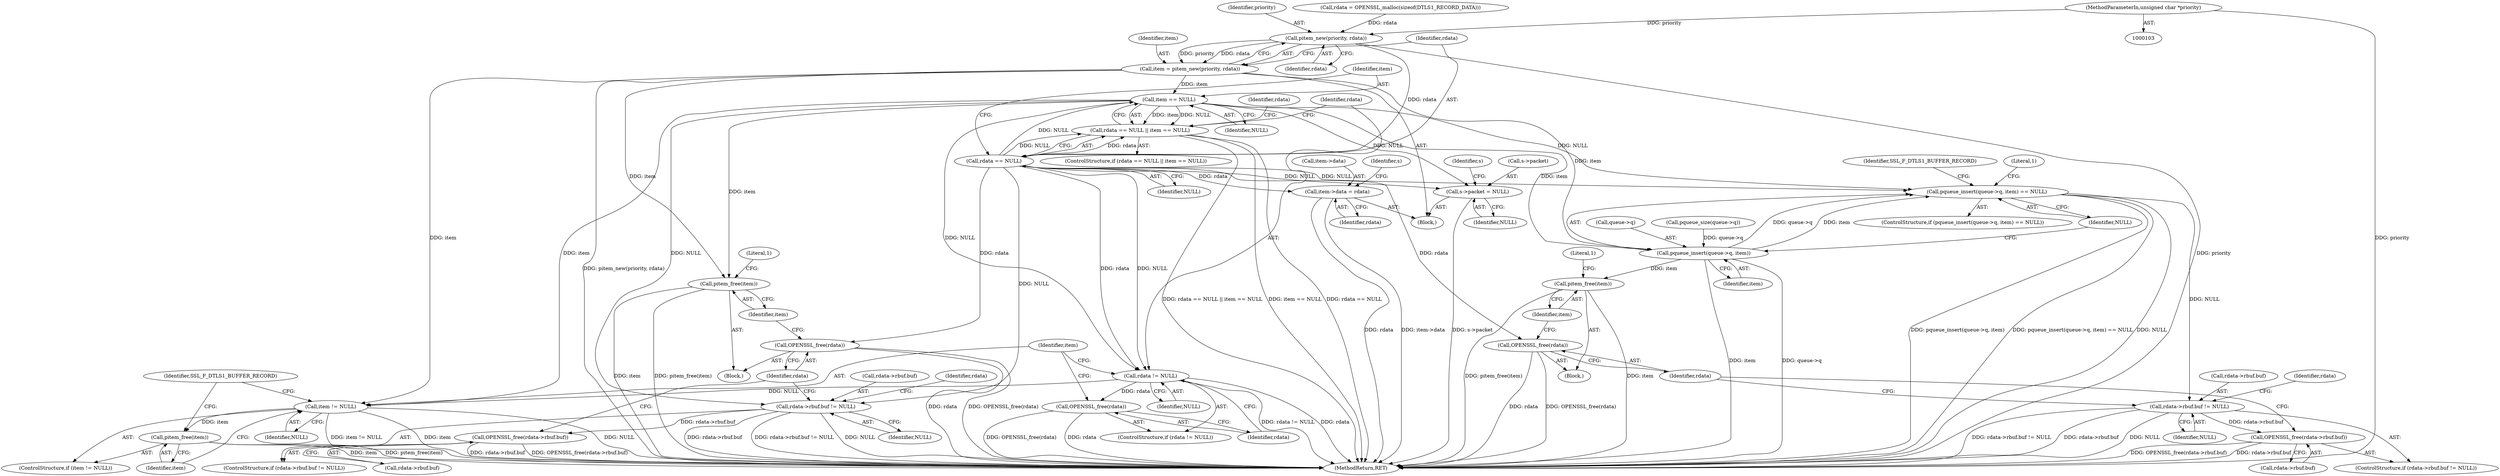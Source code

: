 digraph "0_openssl_103b171d8fc282ef435f8de9afbf7782e312961f@pointer" {
"1000106" [label="(MethodParameterIn,unsigned char *priority)"];
"1000126" [label="(Call,pitem_new(priority, rdata))"];
"1000124" [label="(Call,item = pitem_new(priority, rdata))"];
"1000134" [label="(Call,item == NULL)"];
"1000130" [label="(Call,rdata == NULL || item == NULL)"];
"1000139" [label="(Call,rdata != NULL)"];
"1000142" [label="(Call,OPENSSL_free(rdata))"];
"1000145" [label="(Call,item != NULL)"];
"1000148" [label="(Call,pitem_free(item))"];
"1000229" [label="(Call,s->packet = NULL)"];
"1000268" [label="(Call,rdata->rbuf.buf != NULL)"];
"1000275" [label="(Call,OPENSSL_free(rdata->rbuf.buf))"];
"1000283" [label="(Call,pitem_free(item))"];
"1000290" [label="(Call,pqueue_insert(queue->q, item))"];
"1000289" [label="(Call,pqueue_insert(queue->q, item) == NULL)"];
"1000301" [label="(Call,rdata->rbuf.buf != NULL)"];
"1000308" [label="(Call,OPENSSL_free(rdata->rbuf.buf))"];
"1000316" [label="(Call,pitem_free(item))"];
"1000131" [label="(Call,rdata == NULL)"];
"1000195" [label="(Call,item->data = rdata)"];
"1000281" [label="(Call,OPENSSL_free(rdata))"];
"1000314" [label="(Call,OPENSSL_free(rdata))"];
"1000268" [label="(Call,rdata->rbuf.buf != NULL)"];
"1000130" [label="(Call,rdata == NULL || item == NULL)"];
"1000307" [label="(Identifier,NULL)"];
"1000142" [label="(Call,OPENSSL_free(rdata))"];
"1000274" [label="(Identifier,NULL)"];
"1000283" [label="(Call,pitem_free(item))"];
"1000125" [label="(Identifier,item)"];
"1000138" [label="(ControlStructure,if (rdata != NULL))"];
"1000308" [label="(Call,OPENSSL_free(rdata->rbuf.buf))"];
"1000106" [label="(MethodParameterIn,unsigned char *priority)"];
"1000145" [label="(Call,item != NULL)"];
"1000267" [label="(ControlStructure,if (rdata->rbuf.buf != NULL))"];
"1000291" [label="(Call,queue->q)"];
"1000302" [label="(Call,rdata->rbuf.buf)"];
"1000199" [label="(Identifier,rdata)"];
"1000151" [label="(Identifier,SSL_F_DTLS1_BUFFER_RECORD)"];
"1000315" [label="(Identifier,rdata)"];
"1000157" [label="(Identifier,rdata)"];
"1000278" [label="(Identifier,rdata)"];
"1000288" [label="(ControlStructure,if (pqueue_insert(queue->q, item) == NULL))"];
"1000136" [label="(Identifier,NULL)"];
"1000298" [label="(Identifier,SSL_F_DTLS1_BUFFER_RECORD)"];
"1000295" [label="(Identifier,NULL)"];
"1000144" [label="(ControlStructure,if (item != NULL))"];
"1000196" [label="(Call,item->data)"];
"1000127" [label="(Identifier,priority)"];
"1000275" [label="(Call,OPENSSL_free(rdata->rbuf.buf))"];
"1000119" [label="(Call,rdata = OPENSSL_malloc(sizeof(DTLS1_RECORD_DATA)))"];
"1000124" [label="(Call,item = pitem_new(priority, rdata))"];
"1000236" [label="(Identifier,s)"];
"1000284" [label="(Identifier,item)"];
"1000141" [label="(Identifier,NULL)"];
"1000311" [label="(Identifier,rdata)"];
"1000133" [label="(Identifier,NULL)"];
"1000135" [label="(Identifier,item)"];
"1000323" [label="(MethodReturn,RET)"];
"1000230" [label="(Call,s->packet)"];
"1000276" [label="(Call,rdata->rbuf.buf)"];
"1000129" [label="(ControlStructure,if (rdata == NULL || item == NULL))"];
"1000300" [label="(ControlStructure,if (rdata->rbuf.buf != NULL))"];
"1000147" [label="(Identifier,NULL)"];
"1000322" [label="(Literal,1)"];
"1000320" [label="(Literal,1)"];
"1000131" [label="(Call,rdata == NULL)"];
"1000301" [label="(Call,rdata->rbuf.buf != NULL)"];
"1000281" [label="(Call,OPENSSL_free(rdata))"];
"1000263" [label="(Block,)"];
"1000112" [label="(Call,pqueue_size(queue->q))"];
"1000269" [label="(Call,rdata->rbuf.buf)"];
"1000128" [label="(Identifier,rdata)"];
"1000282" [label="(Identifier,rdata)"];
"1000294" [label="(Identifier,item)"];
"1000149" [label="(Identifier,item)"];
"1000287" [label="(Literal,1)"];
"1000204" [label="(Identifier,s)"];
"1000195" [label="(Call,item->data = rdata)"];
"1000289" [label="(Call,pqueue_insert(queue->q, item) == NULL)"];
"1000317" [label="(Identifier,item)"];
"1000107" [label="(Block,)"];
"1000134" [label="(Call,item == NULL)"];
"1000233" [label="(Identifier,NULL)"];
"1000296" [label="(Block,)"];
"1000316" [label="(Call,pitem_free(item))"];
"1000148" [label="(Call,pitem_free(item))"];
"1000139" [label="(Call,rdata != NULL)"];
"1000143" [label="(Identifier,rdata)"];
"1000126" [label="(Call,pitem_new(priority, rdata))"];
"1000146" [label="(Identifier,item)"];
"1000132" [label="(Identifier,rdata)"];
"1000309" [label="(Call,rdata->rbuf.buf)"];
"1000229" [label="(Call,s->packet = NULL)"];
"1000314" [label="(Call,OPENSSL_free(rdata))"];
"1000140" [label="(Identifier,rdata)"];
"1000290" [label="(Call,pqueue_insert(queue->q, item))"];
"1000106" -> "1000103"  [label="AST: "];
"1000106" -> "1000323"  [label="DDG: priority"];
"1000106" -> "1000126"  [label="DDG: priority"];
"1000126" -> "1000124"  [label="AST: "];
"1000126" -> "1000128"  [label="CFG: "];
"1000127" -> "1000126"  [label="AST: "];
"1000128" -> "1000126"  [label="AST: "];
"1000124" -> "1000126"  [label="CFG: "];
"1000126" -> "1000323"  [label="DDG: priority"];
"1000126" -> "1000124"  [label="DDG: priority"];
"1000126" -> "1000124"  [label="DDG: rdata"];
"1000119" -> "1000126"  [label="DDG: rdata"];
"1000126" -> "1000131"  [label="DDG: rdata"];
"1000124" -> "1000107"  [label="AST: "];
"1000125" -> "1000124"  [label="AST: "];
"1000132" -> "1000124"  [label="CFG: "];
"1000124" -> "1000323"  [label="DDG: pitem_new(priority, rdata)"];
"1000124" -> "1000134"  [label="DDG: item"];
"1000124" -> "1000145"  [label="DDG: item"];
"1000124" -> "1000283"  [label="DDG: item"];
"1000124" -> "1000290"  [label="DDG: item"];
"1000134" -> "1000130"  [label="AST: "];
"1000134" -> "1000136"  [label="CFG: "];
"1000135" -> "1000134"  [label="AST: "];
"1000136" -> "1000134"  [label="AST: "];
"1000130" -> "1000134"  [label="CFG: "];
"1000134" -> "1000130"  [label="DDG: item"];
"1000134" -> "1000130"  [label="DDG: NULL"];
"1000131" -> "1000134"  [label="DDG: NULL"];
"1000134" -> "1000139"  [label="DDG: NULL"];
"1000134" -> "1000145"  [label="DDG: item"];
"1000134" -> "1000229"  [label="DDG: NULL"];
"1000134" -> "1000268"  [label="DDG: NULL"];
"1000134" -> "1000283"  [label="DDG: item"];
"1000134" -> "1000290"  [label="DDG: item"];
"1000134" -> "1000289"  [label="DDG: NULL"];
"1000130" -> "1000129"  [label="AST: "];
"1000130" -> "1000131"  [label="CFG: "];
"1000131" -> "1000130"  [label="AST: "];
"1000140" -> "1000130"  [label="CFG: "];
"1000157" -> "1000130"  [label="CFG: "];
"1000130" -> "1000323"  [label="DDG: rdata == NULL || item == NULL"];
"1000130" -> "1000323"  [label="DDG: item == NULL"];
"1000130" -> "1000323"  [label="DDG: rdata == NULL"];
"1000131" -> "1000130"  [label="DDG: rdata"];
"1000131" -> "1000130"  [label="DDG: NULL"];
"1000139" -> "1000138"  [label="AST: "];
"1000139" -> "1000141"  [label="CFG: "];
"1000140" -> "1000139"  [label="AST: "];
"1000141" -> "1000139"  [label="AST: "];
"1000143" -> "1000139"  [label="CFG: "];
"1000146" -> "1000139"  [label="CFG: "];
"1000139" -> "1000323"  [label="DDG: rdata != NULL"];
"1000139" -> "1000323"  [label="DDG: rdata"];
"1000131" -> "1000139"  [label="DDG: rdata"];
"1000131" -> "1000139"  [label="DDG: NULL"];
"1000139" -> "1000142"  [label="DDG: rdata"];
"1000139" -> "1000145"  [label="DDG: NULL"];
"1000142" -> "1000138"  [label="AST: "];
"1000142" -> "1000143"  [label="CFG: "];
"1000143" -> "1000142"  [label="AST: "];
"1000146" -> "1000142"  [label="CFG: "];
"1000142" -> "1000323"  [label="DDG: OPENSSL_free(rdata)"];
"1000142" -> "1000323"  [label="DDG: rdata"];
"1000145" -> "1000144"  [label="AST: "];
"1000145" -> "1000147"  [label="CFG: "];
"1000146" -> "1000145"  [label="AST: "];
"1000147" -> "1000145"  [label="AST: "];
"1000149" -> "1000145"  [label="CFG: "];
"1000151" -> "1000145"  [label="CFG: "];
"1000145" -> "1000323"  [label="DDG: item != NULL"];
"1000145" -> "1000323"  [label="DDG: item"];
"1000145" -> "1000323"  [label="DDG: NULL"];
"1000145" -> "1000148"  [label="DDG: item"];
"1000148" -> "1000144"  [label="AST: "];
"1000148" -> "1000149"  [label="CFG: "];
"1000149" -> "1000148"  [label="AST: "];
"1000151" -> "1000148"  [label="CFG: "];
"1000148" -> "1000323"  [label="DDG: item"];
"1000148" -> "1000323"  [label="DDG: pitem_free(item)"];
"1000229" -> "1000107"  [label="AST: "];
"1000229" -> "1000233"  [label="CFG: "];
"1000230" -> "1000229"  [label="AST: "];
"1000233" -> "1000229"  [label="AST: "];
"1000236" -> "1000229"  [label="CFG: "];
"1000229" -> "1000323"  [label="DDG: s->packet"];
"1000131" -> "1000229"  [label="DDG: NULL"];
"1000268" -> "1000267"  [label="AST: "];
"1000268" -> "1000274"  [label="CFG: "];
"1000269" -> "1000268"  [label="AST: "];
"1000274" -> "1000268"  [label="AST: "];
"1000278" -> "1000268"  [label="CFG: "];
"1000282" -> "1000268"  [label="CFG: "];
"1000268" -> "1000323"  [label="DDG: rdata->rbuf.buf"];
"1000268" -> "1000323"  [label="DDG: rdata->rbuf.buf != NULL"];
"1000268" -> "1000323"  [label="DDG: NULL"];
"1000131" -> "1000268"  [label="DDG: NULL"];
"1000268" -> "1000275"  [label="DDG: rdata->rbuf.buf"];
"1000275" -> "1000267"  [label="AST: "];
"1000275" -> "1000276"  [label="CFG: "];
"1000276" -> "1000275"  [label="AST: "];
"1000282" -> "1000275"  [label="CFG: "];
"1000275" -> "1000323"  [label="DDG: OPENSSL_free(rdata->rbuf.buf)"];
"1000275" -> "1000323"  [label="DDG: rdata->rbuf.buf"];
"1000283" -> "1000263"  [label="AST: "];
"1000283" -> "1000284"  [label="CFG: "];
"1000284" -> "1000283"  [label="AST: "];
"1000287" -> "1000283"  [label="CFG: "];
"1000283" -> "1000323"  [label="DDG: item"];
"1000283" -> "1000323"  [label="DDG: pitem_free(item)"];
"1000290" -> "1000289"  [label="AST: "];
"1000290" -> "1000294"  [label="CFG: "];
"1000291" -> "1000290"  [label="AST: "];
"1000294" -> "1000290"  [label="AST: "];
"1000295" -> "1000290"  [label="CFG: "];
"1000290" -> "1000323"  [label="DDG: queue->q"];
"1000290" -> "1000323"  [label="DDG: item"];
"1000290" -> "1000289"  [label="DDG: queue->q"];
"1000290" -> "1000289"  [label="DDG: item"];
"1000112" -> "1000290"  [label="DDG: queue->q"];
"1000290" -> "1000316"  [label="DDG: item"];
"1000289" -> "1000288"  [label="AST: "];
"1000289" -> "1000295"  [label="CFG: "];
"1000295" -> "1000289"  [label="AST: "];
"1000298" -> "1000289"  [label="CFG: "];
"1000322" -> "1000289"  [label="CFG: "];
"1000289" -> "1000323"  [label="DDG: pqueue_insert(queue->q, item)"];
"1000289" -> "1000323"  [label="DDG: pqueue_insert(queue->q, item) == NULL"];
"1000289" -> "1000323"  [label="DDG: NULL"];
"1000131" -> "1000289"  [label="DDG: NULL"];
"1000289" -> "1000301"  [label="DDG: NULL"];
"1000301" -> "1000300"  [label="AST: "];
"1000301" -> "1000307"  [label="CFG: "];
"1000302" -> "1000301"  [label="AST: "];
"1000307" -> "1000301"  [label="AST: "];
"1000311" -> "1000301"  [label="CFG: "];
"1000315" -> "1000301"  [label="CFG: "];
"1000301" -> "1000323"  [label="DDG: rdata->rbuf.buf != NULL"];
"1000301" -> "1000323"  [label="DDG: rdata->rbuf.buf"];
"1000301" -> "1000323"  [label="DDG: NULL"];
"1000301" -> "1000308"  [label="DDG: rdata->rbuf.buf"];
"1000308" -> "1000300"  [label="AST: "];
"1000308" -> "1000309"  [label="CFG: "];
"1000309" -> "1000308"  [label="AST: "];
"1000315" -> "1000308"  [label="CFG: "];
"1000308" -> "1000323"  [label="DDG: rdata->rbuf.buf"];
"1000308" -> "1000323"  [label="DDG: OPENSSL_free(rdata->rbuf.buf)"];
"1000316" -> "1000296"  [label="AST: "];
"1000316" -> "1000317"  [label="CFG: "];
"1000317" -> "1000316"  [label="AST: "];
"1000320" -> "1000316"  [label="CFG: "];
"1000316" -> "1000323"  [label="DDG: pitem_free(item)"];
"1000316" -> "1000323"  [label="DDG: item"];
"1000131" -> "1000133"  [label="CFG: "];
"1000132" -> "1000131"  [label="AST: "];
"1000133" -> "1000131"  [label="AST: "];
"1000135" -> "1000131"  [label="CFG: "];
"1000131" -> "1000195"  [label="DDG: rdata"];
"1000131" -> "1000281"  [label="DDG: rdata"];
"1000131" -> "1000314"  [label="DDG: rdata"];
"1000195" -> "1000107"  [label="AST: "];
"1000195" -> "1000199"  [label="CFG: "];
"1000196" -> "1000195"  [label="AST: "];
"1000199" -> "1000195"  [label="AST: "];
"1000204" -> "1000195"  [label="CFG: "];
"1000195" -> "1000323"  [label="DDG: rdata"];
"1000195" -> "1000323"  [label="DDG: item->data"];
"1000281" -> "1000263"  [label="AST: "];
"1000281" -> "1000282"  [label="CFG: "];
"1000282" -> "1000281"  [label="AST: "];
"1000284" -> "1000281"  [label="CFG: "];
"1000281" -> "1000323"  [label="DDG: rdata"];
"1000281" -> "1000323"  [label="DDG: OPENSSL_free(rdata)"];
"1000314" -> "1000296"  [label="AST: "];
"1000314" -> "1000315"  [label="CFG: "];
"1000315" -> "1000314"  [label="AST: "];
"1000317" -> "1000314"  [label="CFG: "];
"1000314" -> "1000323"  [label="DDG: rdata"];
"1000314" -> "1000323"  [label="DDG: OPENSSL_free(rdata)"];
}
